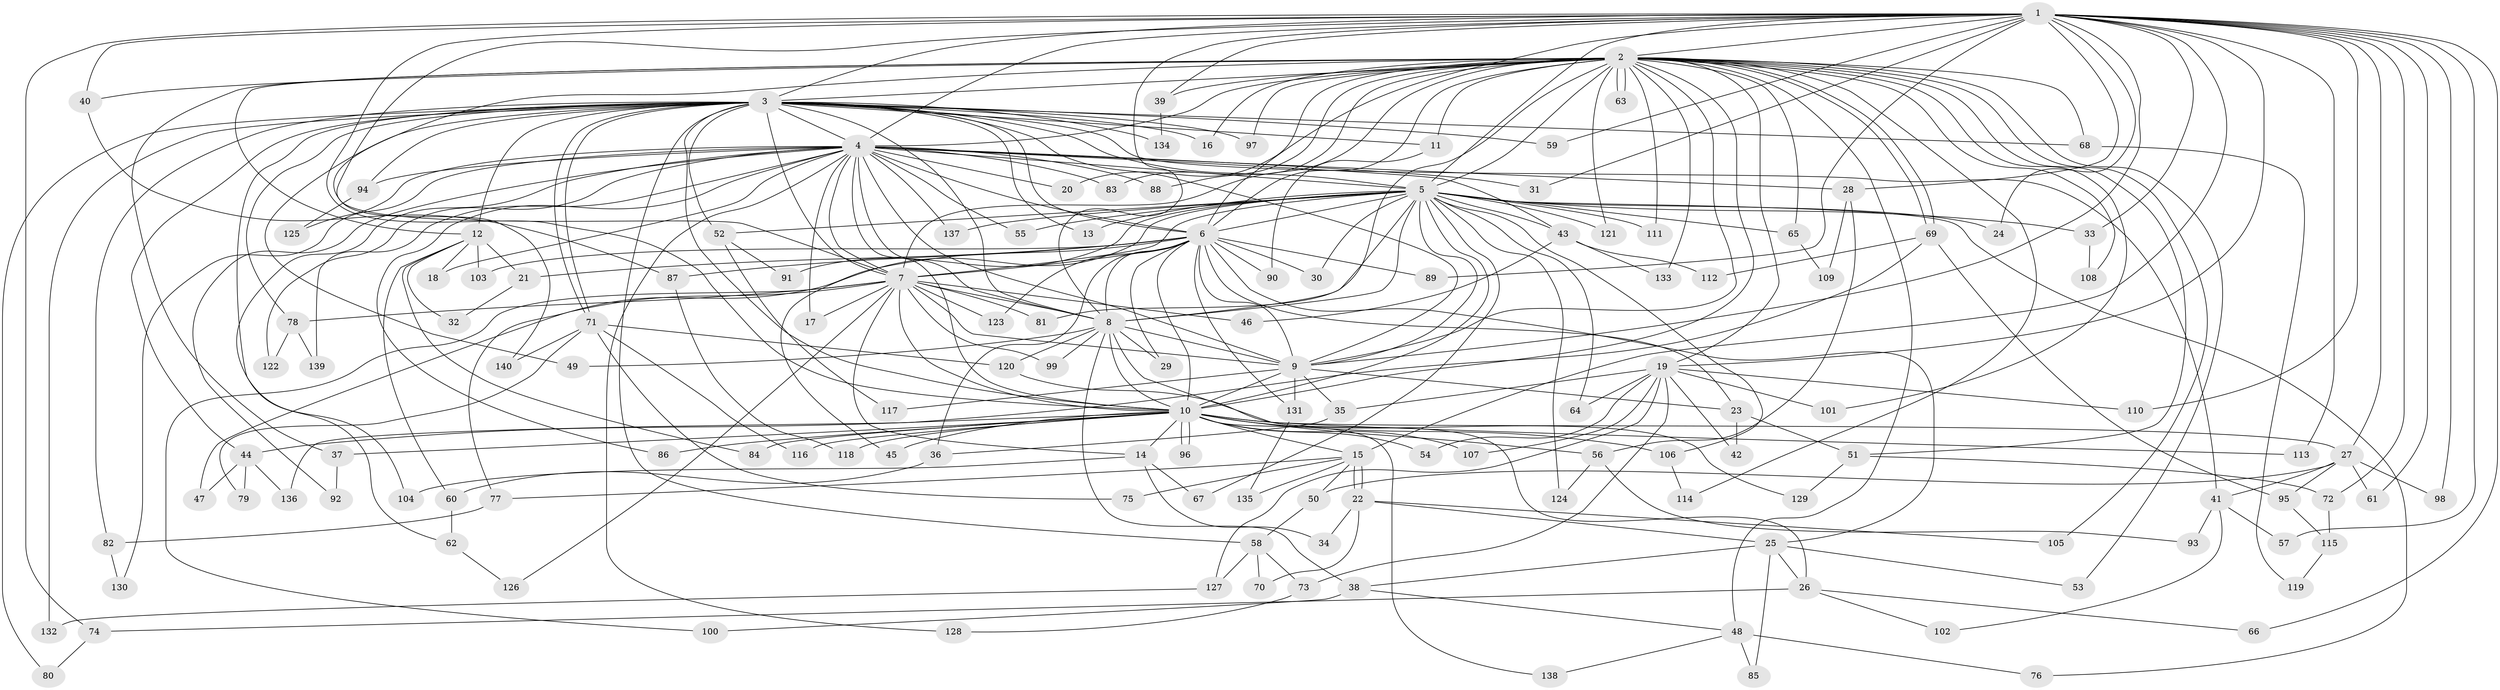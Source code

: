 // coarse degree distribution, {35: 0.009259259259259259, 34: 0.009259259259259259, 26: 0.027777777777777776, 21: 0.009259259259259259, 12: 0.009259259259259259, 27: 0.009259259259259259, 3: 0.19444444444444445, 8: 0.018518518518518517, 2: 0.5555555555555556, 11: 0.009259259259259259, 6: 0.027777777777777776, 5: 0.046296296296296294, 10: 0.009259259259259259, 4: 0.046296296296296294, 7: 0.018518518518518517}
// Generated by graph-tools (version 1.1) at 2025/51/02/27/25 19:51:51]
// undirected, 140 vertices, 305 edges
graph export_dot {
graph [start="1"]
  node [color=gray90,style=filled];
  1;
  2;
  3;
  4;
  5;
  6;
  7;
  8;
  9;
  10;
  11;
  12;
  13;
  14;
  15;
  16;
  17;
  18;
  19;
  20;
  21;
  22;
  23;
  24;
  25;
  26;
  27;
  28;
  29;
  30;
  31;
  32;
  33;
  34;
  35;
  36;
  37;
  38;
  39;
  40;
  41;
  42;
  43;
  44;
  45;
  46;
  47;
  48;
  49;
  50;
  51;
  52;
  53;
  54;
  55;
  56;
  57;
  58;
  59;
  60;
  61;
  62;
  63;
  64;
  65;
  66;
  67;
  68;
  69;
  70;
  71;
  72;
  73;
  74;
  75;
  76;
  77;
  78;
  79;
  80;
  81;
  82;
  83;
  84;
  85;
  86;
  87;
  88;
  89;
  90;
  91;
  92;
  93;
  94;
  95;
  96;
  97;
  98;
  99;
  100;
  101;
  102;
  103;
  104;
  105;
  106;
  107;
  108;
  109;
  110;
  111;
  112;
  113;
  114;
  115;
  116;
  117;
  118;
  119;
  120;
  121;
  122;
  123;
  124;
  125;
  126;
  127;
  128;
  129;
  130;
  131;
  132;
  133;
  134;
  135;
  136;
  137;
  138;
  139;
  140;
  1 -- 2;
  1 -- 3;
  1 -- 4;
  1 -- 5;
  1 -- 6;
  1 -- 7;
  1 -- 8;
  1 -- 9;
  1 -- 10;
  1 -- 15;
  1 -- 19;
  1 -- 24;
  1 -- 27;
  1 -- 28;
  1 -- 31;
  1 -- 33;
  1 -- 39;
  1 -- 40;
  1 -- 57;
  1 -- 59;
  1 -- 61;
  1 -- 66;
  1 -- 72;
  1 -- 74;
  1 -- 89;
  1 -- 98;
  1 -- 110;
  1 -- 113;
  2 -- 3;
  2 -- 4;
  2 -- 5;
  2 -- 6;
  2 -- 7;
  2 -- 8;
  2 -- 9;
  2 -- 10;
  2 -- 11;
  2 -- 12;
  2 -- 16;
  2 -- 19;
  2 -- 20;
  2 -- 37;
  2 -- 39;
  2 -- 40;
  2 -- 48;
  2 -- 51;
  2 -- 53;
  2 -- 63;
  2 -- 63;
  2 -- 65;
  2 -- 68;
  2 -- 69;
  2 -- 69;
  2 -- 83;
  2 -- 88;
  2 -- 97;
  2 -- 101;
  2 -- 105;
  2 -- 108;
  2 -- 111;
  2 -- 114;
  2 -- 121;
  2 -- 133;
  2 -- 140;
  3 -- 4;
  3 -- 5;
  3 -- 6;
  3 -- 7;
  3 -- 8;
  3 -- 9;
  3 -- 10;
  3 -- 11;
  3 -- 12;
  3 -- 13;
  3 -- 16;
  3 -- 41;
  3 -- 44;
  3 -- 49;
  3 -- 52;
  3 -- 58;
  3 -- 59;
  3 -- 68;
  3 -- 71;
  3 -- 71;
  3 -- 78;
  3 -- 80;
  3 -- 82;
  3 -- 94;
  3 -- 97;
  3 -- 104;
  3 -- 132;
  3 -- 134;
  4 -- 5;
  4 -- 6;
  4 -- 7;
  4 -- 8;
  4 -- 9;
  4 -- 10;
  4 -- 17;
  4 -- 18;
  4 -- 20;
  4 -- 28;
  4 -- 31;
  4 -- 43;
  4 -- 55;
  4 -- 62;
  4 -- 83;
  4 -- 86;
  4 -- 88;
  4 -- 92;
  4 -- 94;
  4 -- 122;
  4 -- 125;
  4 -- 128;
  4 -- 130;
  4 -- 137;
  4 -- 139;
  5 -- 6;
  5 -- 7;
  5 -- 8;
  5 -- 9;
  5 -- 10;
  5 -- 13;
  5 -- 24;
  5 -- 30;
  5 -- 33;
  5 -- 43;
  5 -- 45;
  5 -- 52;
  5 -- 55;
  5 -- 64;
  5 -- 65;
  5 -- 67;
  5 -- 76;
  5 -- 81;
  5 -- 91;
  5 -- 106;
  5 -- 111;
  5 -- 121;
  5 -- 124;
  5 -- 137;
  6 -- 7;
  6 -- 8;
  6 -- 9;
  6 -- 10;
  6 -- 21;
  6 -- 23;
  6 -- 25;
  6 -- 29;
  6 -- 30;
  6 -- 36;
  6 -- 77;
  6 -- 87;
  6 -- 89;
  6 -- 90;
  6 -- 103;
  6 -- 123;
  6 -- 131;
  7 -- 8;
  7 -- 9;
  7 -- 10;
  7 -- 14;
  7 -- 17;
  7 -- 46;
  7 -- 47;
  7 -- 78;
  7 -- 81;
  7 -- 99;
  7 -- 100;
  7 -- 123;
  7 -- 126;
  8 -- 9;
  8 -- 10;
  8 -- 26;
  8 -- 29;
  8 -- 38;
  8 -- 49;
  8 -- 99;
  8 -- 120;
  9 -- 10;
  9 -- 23;
  9 -- 35;
  9 -- 117;
  9 -- 131;
  10 -- 14;
  10 -- 15;
  10 -- 27;
  10 -- 37;
  10 -- 44;
  10 -- 45;
  10 -- 54;
  10 -- 56;
  10 -- 84;
  10 -- 86;
  10 -- 96;
  10 -- 96;
  10 -- 106;
  10 -- 107;
  10 -- 113;
  10 -- 116;
  10 -- 118;
  10 -- 138;
  11 -- 90;
  12 -- 18;
  12 -- 21;
  12 -- 32;
  12 -- 60;
  12 -- 84;
  12 -- 103;
  14 -- 34;
  14 -- 67;
  14 -- 104;
  15 -- 22;
  15 -- 22;
  15 -- 50;
  15 -- 75;
  15 -- 77;
  15 -- 135;
  19 -- 35;
  19 -- 42;
  19 -- 54;
  19 -- 64;
  19 -- 73;
  19 -- 101;
  19 -- 107;
  19 -- 110;
  19 -- 127;
  21 -- 32;
  22 -- 25;
  22 -- 34;
  22 -- 70;
  22 -- 105;
  23 -- 42;
  23 -- 51;
  25 -- 26;
  25 -- 38;
  25 -- 53;
  25 -- 85;
  26 -- 66;
  26 -- 74;
  26 -- 102;
  27 -- 41;
  27 -- 50;
  27 -- 61;
  27 -- 95;
  27 -- 98;
  28 -- 56;
  28 -- 109;
  33 -- 108;
  35 -- 36;
  36 -- 60;
  37 -- 92;
  38 -- 48;
  38 -- 100;
  39 -- 134;
  40 -- 87;
  41 -- 57;
  41 -- 93;
  41 -- 102;
  43 -- 46;
  43 -- 112;
  43 -- 133;
  44 -- 47;
  44 -- 79;
  44 -- 136;
  48 -- 76;
  48 -- 85;
  48 -- 138;
  50 -- 58;
  51 -- 72;
  51 -- 129;
  52 -- 91;
  52 -- 117;
  56 -- 93;
  56 -- 124;
  58 -- 70;
  58 -- 73;
  58 -- 127;
  60 -- 62;
  62 -- 126;
  65 -- 109;
  68 -- 119;
  69 -- 95;
  69 -- 112;
  69 -- 136;
  71 -- 75;
  71 -- 79;
  71 -- 116;
  71 -- 120;
  71 -- 140;
  72 -- 115;
  73 -- 128;
  74 -- 80;
  77 -- 82;
  78 -- 122;
  78 -- 139;
  82 -- 130;
  87 -- 118;
  94 -- 125;
  95 -- 115;
  106 -- 114;
  115 -- 119;
  120 -- 129;
  127 -- 132;
  131 -- 135;
}
